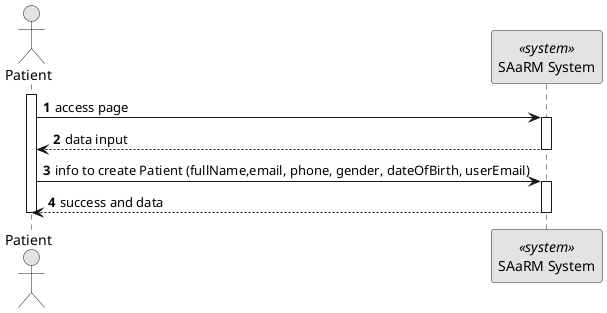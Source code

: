 @startuml 5.1.3
skinparam monochrome true
skinparam packageStyle rectangle
skinparam shadowing false

autonumber

actor "Patient" as AD
participant "SAaRM System" as SYS <<system>>

activate AD
AD -> SYS: access page
activate SYS
SYS --> AD : data input
deactivate SYS
AD -> SYS : info to create Patient (fullName,email, phone, gender, dateOfBirth, userEmail)
activate SYS
SYS --> AD : success and data

deactivate SYS

deactivate AD



@enduml